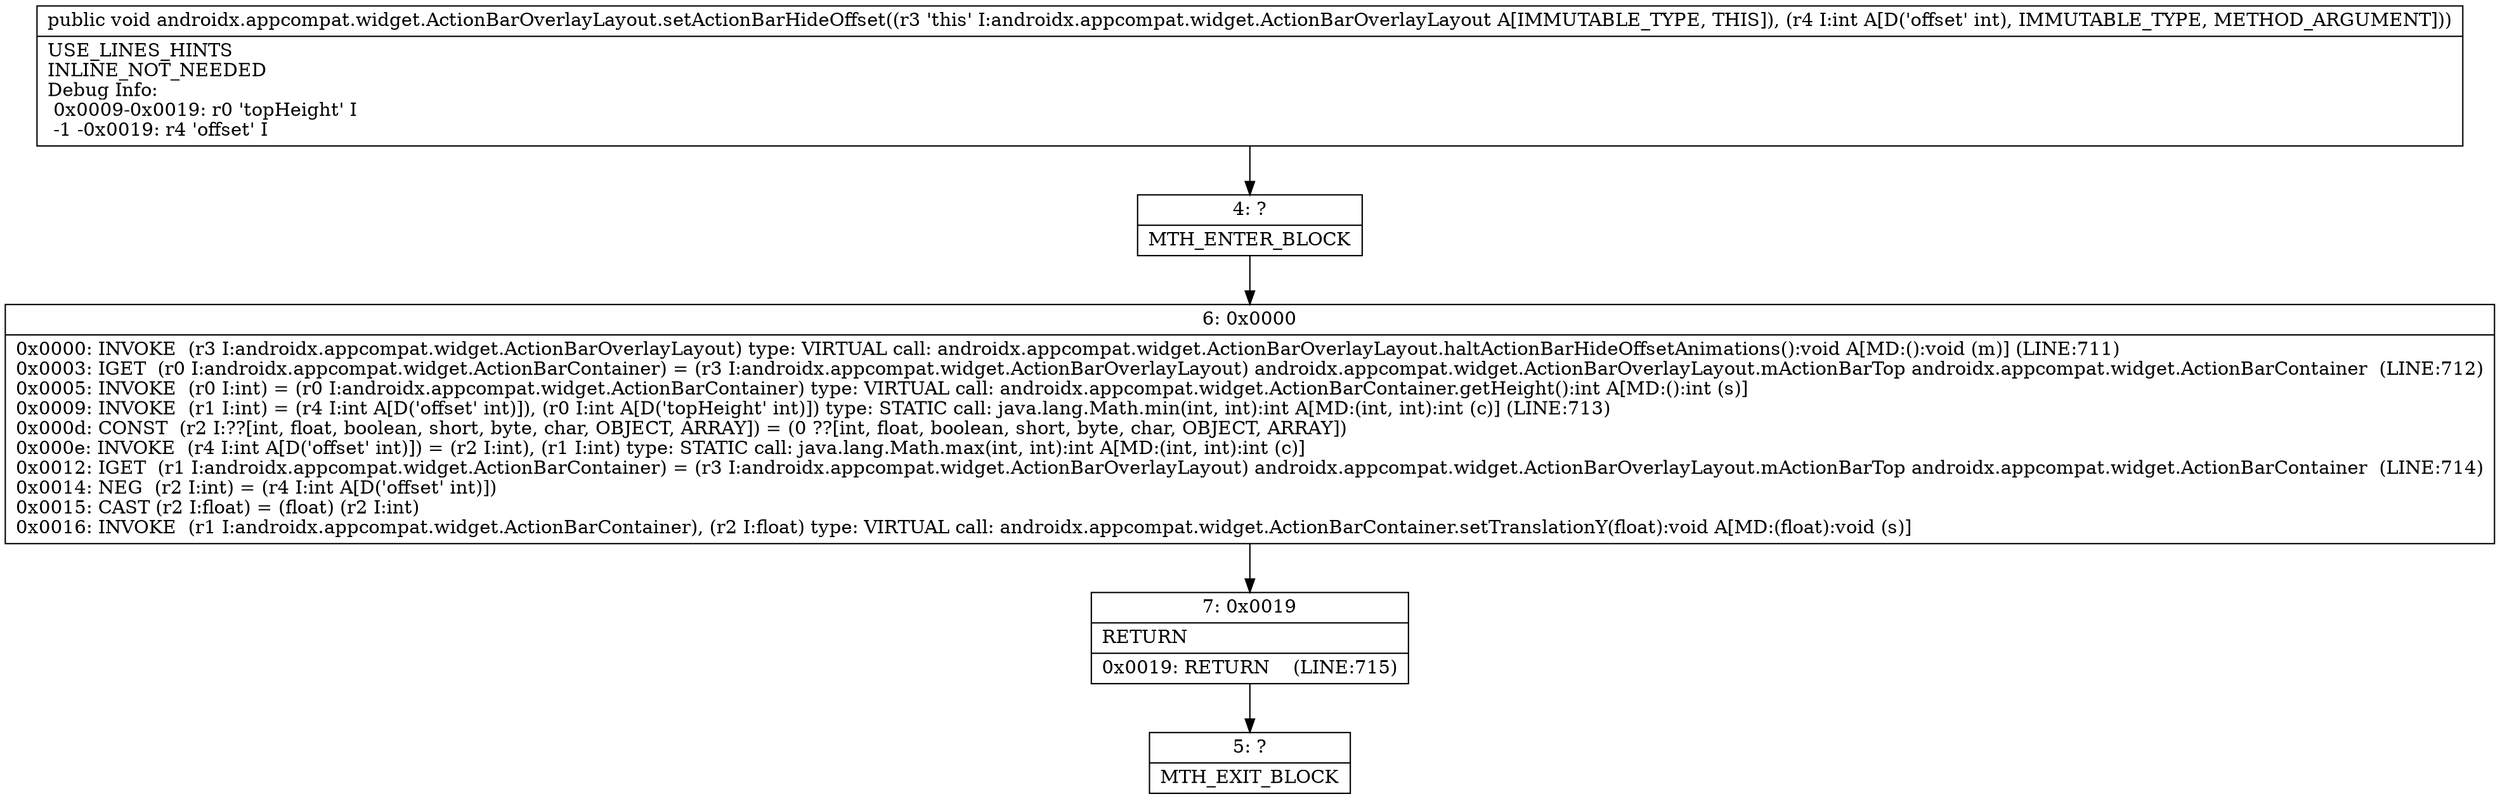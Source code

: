 digraph "CFG forandroidx.appcompat.widget.ActionBarOverlayLayout.setActionBarHideOffset(I)V" {
Node_4 [shape=record,label="{4\:\ ?|MTH_ENTER_BLOCK\l}"];
Node_6 [shape=record,label="{6\:\ 0x0000|0x0000: INVOKE  (r3 I:androidx.appcompat.widget.ActionBarOverlayLayout) type: VIRTUAL call: androidx.appcompat.widget.ActionBarOverlayLayout.haltActionBarHideOffsetAnimations():void A[MD:():void (m)] (LINE:711)\l0x0003: IGET  (r0 I:androidx.appcompat.widget.ActionBarContainer) = (r3 I:androidx.appcompat.widget.ActionBarOverlayLayout) androidx.appcompat.widget.ActionBarOverlayLayout.mActionBarTop androidx.appcompat.widget.ActionBarContainer  (LINE:712)\l0x0005: INVOKE  (r0 I:int) = (r0 I:androidx.appcompat.widget.ActionBarContainer) type: VIRTUAL call: androidx.appcompat.widget.ActionBarContainer.getHeight():int A[MD:():int (s)]\l0x0009: INVOKE  (r1 I:int) = (r4 I:int A[D('offset' int)]), (r0 I:int A[D('topHeight' int)]) type: STATIC call: java.lang.Math.min(int, int):int A[MD:(int, int):int (c)] (LINE:713)\l0x000d: CONST  (r2 I:??[int, float, boolean, short, byte, char, OBJECT, ARRAY]) = (0 ??[int, float, boolean, short, byte, char, OBJECT, ARRAY]) \l0x000e: INVOKE  (r4 I:int A[D('offset' int)]) = (r2 I:int), (r1 I:int) type: STATIC call: java.lang.Math.max(int, int):int A[MD:(int, int):int (c)]\l0x0012: IGET  (r1 I:androidx.appcompat.widget.ActionBarContainer) = (r3 I:androidx.appcompat.widget.ActionBarOverlayLayout) androidx.appcompat.widget.ActionBarOverlayLayout.mActionBarTop androidx.appcompat.widget.ActionBarContainer  (LINE:714)\l0x0014: NEG  (r2 I:int) = (r4 I:int A[D('offset' int)]) \l0x0015: CAST (r2 I:float) = (float) (r2 I:int) \l0x0016: INVOKE  (r1 I:androidx.appcompat.widget.ActionBarContainer), (r2 I:float) type: VIRTUAL call: androidx.appcompat.widget.ActionBarContainer.setTranslationY(float):void A[MD:(float):void (s)]\l}"];
Node_7 [shape=record,label="{7\:\ 0x0019|RETURN\l|0x0019: RETURN    (LINE:715)\l}"];
Node_5 [shape=record,label="{5\:\ ?|MTH_EXIT_BLOCK\l}"];
MethodNode[shape=record,label="{public void androidx.appcompat.widget.ActionBarOverlayLayout.setActionBarHideOffset((r3 'this' I:androidx.appcompat.widget.ActionBarOverlayLayout A[IMMUTABLE_TYPE, THIS]), (r4 I:int A[D('offset' int), IMMUTABLE_TYPE, METHOD_ARGUMENT]))  | USE_LINES_HINTS\lINLINE_NOT_NEEDED\lDebug Info:\l  0x0009\-0x0019: r0 'topHeight' I\l  \-1 \-0x0019: r4 'offset' I\l}"];
MethodNode -> Node_4;Node_4 -> Node_6;
Node_6 -> Node_7;
Node_7 -> Node_5;
}

